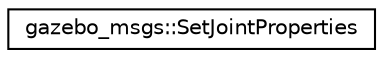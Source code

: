 digraph "Graphical Class Hierarchy"
{
  edge [fontname="Helvetica",fontsize="10",labelfontname="Helvetica",labelfontsize="10"];
  node [fontname="Helvetica",fontsize="10",shape=record];
  rankdir="LR";
  Node1 [label="gazebo_msgs::SetJointProperties",height=0.2,width=0.4,color="black", fillcolor="white", style="filled",URL="$classgazebo__msgs_1_1_set_joint_properties.html"];
}
